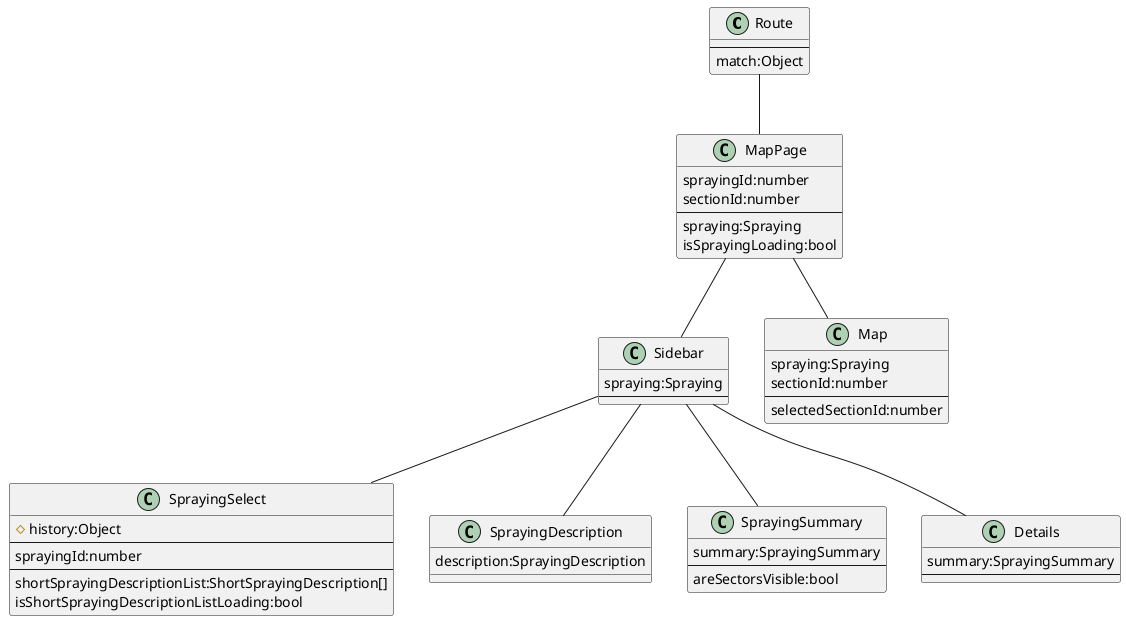 @startuml

class Route {
    --
    match:Object
}

class MapPage {
    sprayingId:number
    sectionId:number
    --
    spraying:Spraying
    isSprayingLoading:bool
}

class Sidebar {
    spraying:Spraying
    --
}

class Map {
    spraying:Spraying
    sectionId:number
    --
    selectedSectionId:number
}

class SprayingSelect {
    #history:Object
    --
    sprayingId:number
    --
    shortSprayingDescriptionList:ShortSprayingDescription[]
    isShortSprayingDescriptionListLoading:bool
}

class SprayingDescription {
    description:SprayingDescription
}

class SprayingSummary {
    summary:SprayingSummary
    --
    areSectorsVisible:bool
}

class Details {
    summary:SprayingSummary
    --
}

Route -- MapPage

MapPage -- Sidebar
MapPage -- Map

Sidebar -- SprayingSelect
Sidebar -- SprayingDescription
Sidebar -- SprayingSummary
Sidebar -- Details

@enduml
